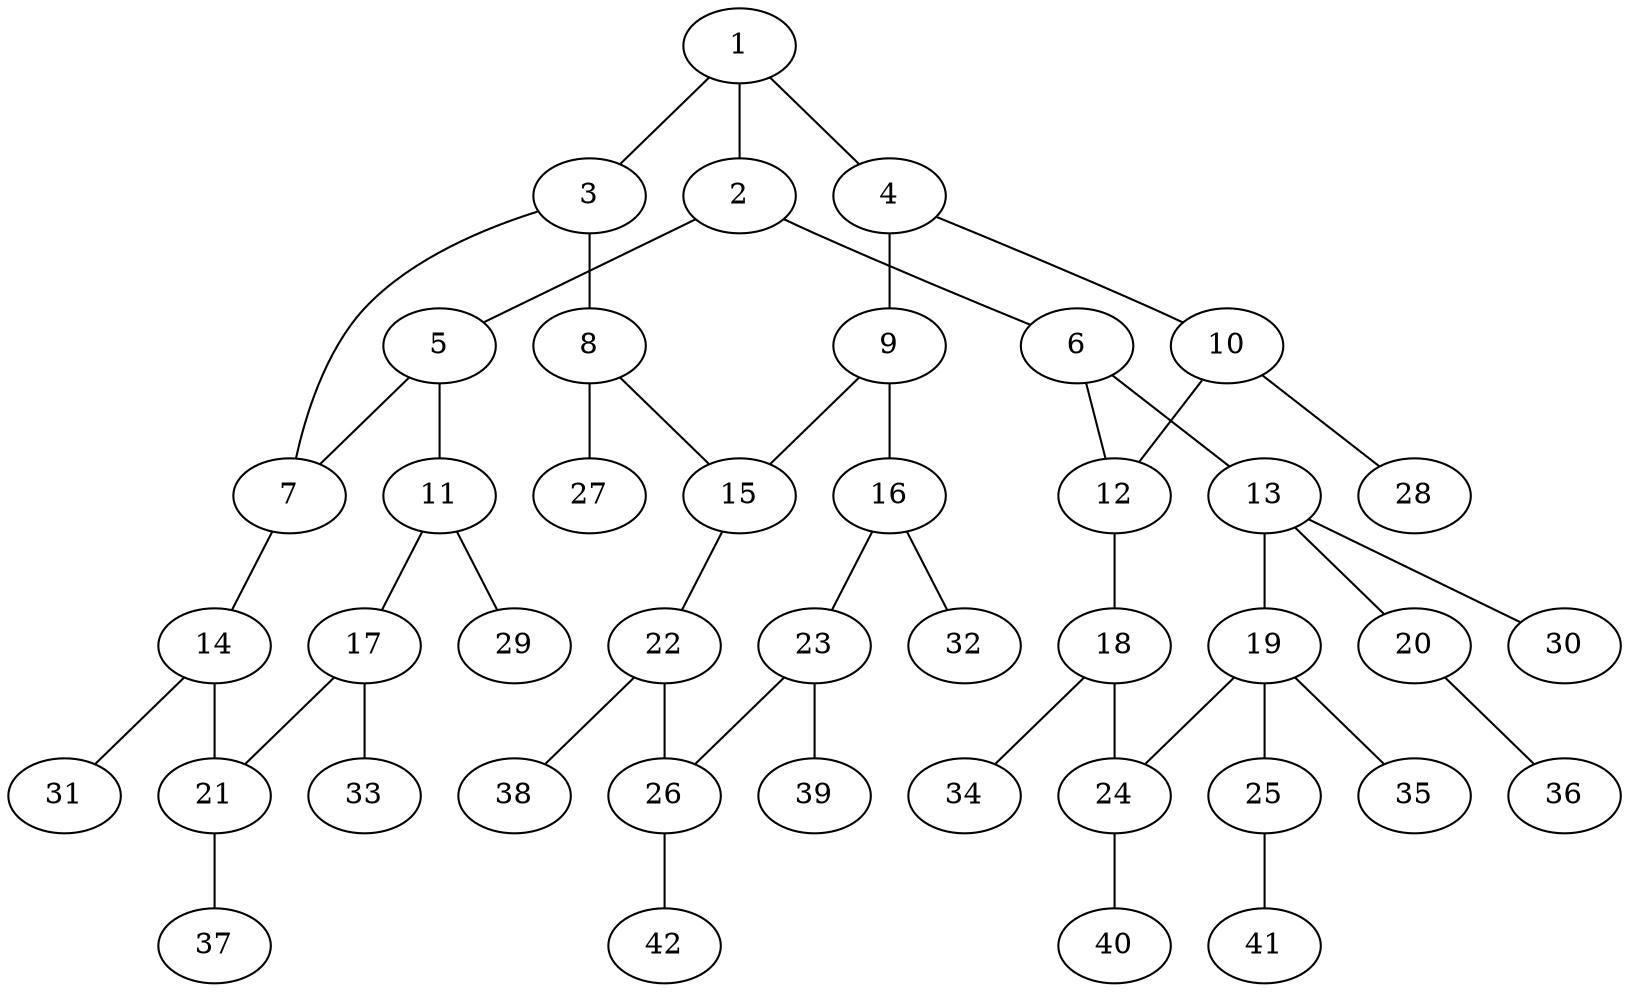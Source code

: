 graph molecule_1863 {
	1	 [chem=C];
	2	 [chem=C];
	1 -- 2	 [valence=2];
	3	 [chem=C];
	1 -- 3	 [valence=1];
	4	 [chem=C];
	1 -- 4	 [valence=1];
	5	 [chem=C];
	2 -- 5	 [valence=1];
	6	 [chem=C];
	2 -- 6	 [valence=1];
	7	 [chem=C];
	3 -- 7	 [valence=1];
	8	 [chem=C];
	3 -- 8	 [valence=2];
	9	 [chem=C];
	4 -- 9	 [valence=1];
	10	 [chem=C];
	4 -- 10	 [valence=2];
	5 -- 7	 [valence=2];
	11	 [chem=C];
	5 -- 11	 [valence=1];
	12	 [chem=C];
	6 -- 12	 [valence=2];
	13	 [chem=C];
	6 -- 13	 [valence=1];
	14	 [chem=C];
	7 -- 14	 [valence=1];
	15	 [chem=C];
	8 -- 15	 [valence=1];
	27	 [chem=H];
	8 -- 27	 [valence=1];
	9 -- 15	 [valence=2];
	16	 [chem=C];
	9 -- 16	 [valence=1];
	10 -- 12	 [valence=1];
	28	 [chem=H];
	10 -- 28	 [valence=1];
	17	 [chem=C];
	11 -- 17	 [valence=2];
	29	 [chem=H];
	11 -- 29	 [valence=1];
	18	 [chem=C];
	12 -- 18	 [valence=1];
	19	 [chem=C];
	13 -- 19	 [valence=1];
	20	 [chem=O];
	13 -- 20	 [valence=1];
	30	 [chem=H];
	13 -- 30	 [valence=1];
	21	 [chem=C];
	14 -- 21	 [valence=2];
	31	 [chem=H];
	14 -- 31	 [valence=1];
	22	 [chem=C];
	15 -- 22	 [valence=1];
	23	 [chem=C];
	16 -- 23	 [valence=2];
	32	 [chem=H];
	16 -- 32	 [valence=1];
	17 -- 21	 [valence=1];
	33	 [chem=H];
	17 -- 33	 [valence=1];
	24	 [chem=C];
	18 -- 24	 [valence=2];
	34	 [chem=H];
	18 -- 34	 [valence=1];
	19 -- 24	 [valence=1];
	25	 [chem=O];
	19 -- 25	 [valence=1];
	35	 [chem=H];
	19 -- 35	 [valence=1];
	36	 [chem=H];
	20 -- 36	 [valence=1];
	37	 [chem=H];
	21 -- 37	 [valence=1];
	26	 [chem=C];
	22 -- 26	 [valence=2];
	38	 [chem=H];
	22 -- 38	 [valence=1];
	23 -- 26	 [valence=1];
	39	 [chem=H];
	23 -- 39	 [valence=1];
	40	 [chem=H];
	24 -- 40	 [valence=1];
	41	 [chem=H];
	25 -- 41	 [valence=1];
	42	 [chem=H];
	26 -- 42	 [valence=1];
}
